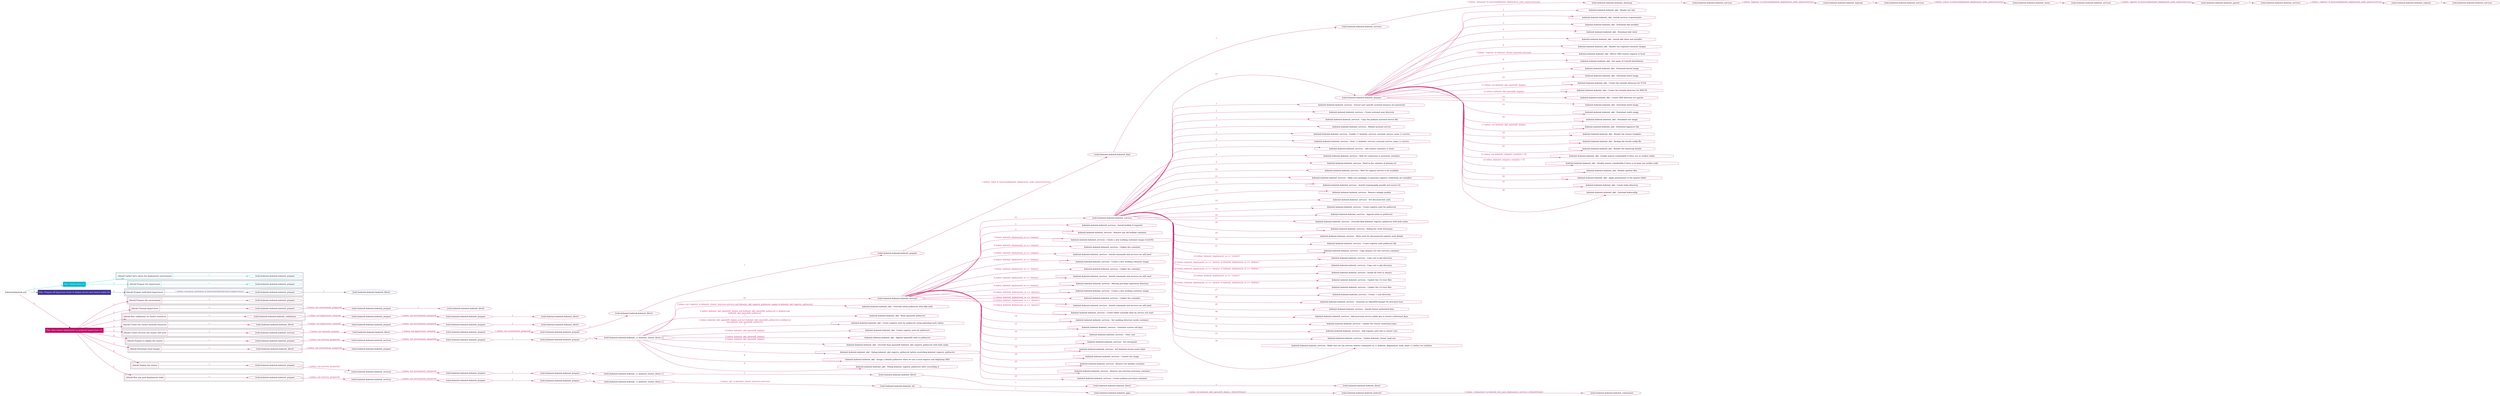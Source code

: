 digraph {
	graph [concentrate=true ordering=in rankdir=LR ratio=fill]
	edge [esep=5 sep=10]
	"kubeinit/playbook.yml" [id=root_node style=dotted]
	play_a5c40950 [label="Play: Initial setup (1)" color="#03b9c9" fontcolor="#ffffff" id=play_a5c40950 shape=box style=filled tooltip=localhost]
	"kubeinit/playbook.yml" -> play_a5c40950 [label="1 " color="#03b9c9" fontcolor="#03b9c9" id=edge_7d9bce7d labeltooltip="1 " tooltip="1 "]
	subgraph "kubeinit.kubeinit.kubeinit_prepare" {
		role_f27f8fb5 [label="[role] kubeinit.kubeinit.kubeinit_prepare" color="#03b9c9" id=role_f27f8fb5 tooltip="kubeinit.kubeinit.kubeinit_prepare"]
	}
	subgraph "kubeinit.kubeinit.kubeinit_prepare" {
		role_6c6a3d33 [label="[role] kubeinit.kubeinit.kubeinit_prepare" color="#03b9c9" id=role_6c6a3d33 tooltip="kubeinit.kubeinit.kubeinit_prepare"]
	}
	subgraph "Play: Initial setup (1)" {
		play_a5c40950 -> block_0af25f3f [label=1 color="#03b9c9" fontcolor="#03b9c9" id=edge_5ae68b42 labeltooltip=1 tooltip=1]
		subgraph cluster_block_0af25f3f {
			block_0af25f3f [label="[block] Gather facts about the deployment environment" color="#03b9c9" id=block_0af25f3f labeltooltip="Gather facts about the deployment environment" shape=box tooltip="Gather facts about the deployment environment"]
			block_0af25f3f -> role_f27f8fb5 [label="1 " color="#03b9c9" fontcolor="#03b9c9" id=edge_71343843 labeltooltip="1 " tooltip="1 "]
		}
		play_a5c40950 -> block_01ae9639 [label=2 color="#03b9c9" fontcolor="#03b9c9" id=edge_9521ff61 labeltooltip=2 tooltip=2]
		subgraph cluster_block_01ae9639 {
			block_01ae9639 [label="[block] Prepare the hypervisors" color="#03b9c9" id=block_01ae9639 labeltooltip="Prepare the hypervisors" shape=box tooltip="Prepare the hypervisors"]
			block_01ae9639 -> role_6c6a3d33 [label="1 " color="#03b9c9" fontcolor="#03b9c9" id=edge_e3af6126 labeltooltip="1 " tooltip="1 "]
		}
	}
	play_6684e087 [label="Play: Prepare all hypervisor hosts to deploy service and cluster nodes (0)" color="#403399" fontcolor="#ffffff" id=play_6684e087 shape=box style=filled tooltip="Play: Prepare all hypervisor hosts to deploy service and cluster nodes (0)"]
	"kubeinit/playbook.yml" -> play_6684e087 [label="2 " color="#403399" fontcolor="#403399" id=edge_1d9b3928 labeltooltip="2 " tooltip="2 "]
	subgraph "kubeinit.kubeinit.kubeinit_libvirt" {
		role_8e6c05f8 [label="[role] kubeinit.kubeinit.kubeinit_libvirt" color="#403399" id=role_8e6c05f8 tooltip="kubeinit.kubeinit.kubeinit_libvirt"]
	}
	subgraph "kubeinit.kubeinit.kubeinit_prepare" {
		role_e5d78245 [label="[role] kubeinit.kubeinit.kubeinit_prepare" color="#403399" id=role_e5d78245 tooltip="kubeinit.kubeinit.kubeinit_prepare"]
		role_e5d78245 -> role_8e6c05f8 [label="1 " color="#403399" fontcolor="#403399" id=edge_4f209948 labeltooltip="1 " tooltip="1 "]
	}
	subgraph "Play: Prepare all hypervisor hosts to deploy service and cluster nodes (0)" {
		play_6684e087 -> block_67e2e62d [label=1 color="#403399" fontcolor="#403399" id=edge_300cf57e labeltooltip=1 tooltip=1]
		subgraph cluster_block_67e2e62d {
			block_67e2e62d [label="[block] Prepare individual hypervisors" color="#403399" id=block_67e2e62d labeltooltip="Prepare individual hypervisors" shape=box tooltip="Prepare individual hypervisors"]
			block_67e2e62d -> role_e5d78245 [label="1 [when: inventory_hostname in hostvars['kubeinit-facts'].hypervisors]" color="#403399" fontcolor="#403399" id=edge_6c8462d1 labeltooltip="1 [when: inventory_hostname in hostvars['kubeinit-facts'].hypervisors]" tooltip="1 [when: inventory_hostname in hostvars['kubeinit-facts'].hypervisors]"]
		}
	}
	play_489138d7 [label="Play: Run cluster deployment on prepared hypervisors (1)" color="#be0e66" fontcolor="#ffffff" id=play_489138d7 shape=box style=filled tooltip=localhost]
	"kubeinit/playbook.yml" -> play_489138d7 [label="3 " color="#be0e66" fontcolor="#be0e66" id=edge_22921cd6 labeltooltip="3 " tooltip="3 "]
	subgraph "kubeinit.kubeinit.kubeinit_prepare" {
		role_78bdf27f [label="[role] kubeinit.kubeinit.kubeinit_prepare" color="#be0e66" id=role_78bdf27f tooltip="kubeinit.kubeinit.kubeinit_prepare"]
	}
	subgraph "kubeinit.kubeinit.kubeinit_libvirt" {
		role_13ad313b [label="[role] kubeinit.kubeinit.kubeinit_libvirt" color="#be0e66" id=role_13ad313b tooltip="kubeinit.kubeinit.kubeinit_libvirt"]
	}
	subgraph "kubeinit.kubeinit.kubeinit_prepare" {
		role_659fb95e [label="[role] kubeinit.kubeinit.kubeinit_prepare" color="#be0e66" id=role_659fb95e tooltip="kubeinit.kubeinit.kubeinit_prepare"]
		role_659fb95e -> role_13ad313b [label="1 " color="#be0e66" fontcolor="#be0e66" id=edge_e923df4f labeltooltip="1 " tooltip="1 "]
	}
	subgraph "kubeinit.kubeinit.kubeinit_prepare" {
		role_ac254712 [label="[role] kubeinit.kubeinit.kubeinit_prepare" color="#be0e66" id=role_ac254712 tooltip="kubeinit.kubeinit.kubeinit_prepare"]
		role_ac254712 -> role_659fb95e [label="1 [when: not environment_prepared]" color="#be0e66" fontcolor="#be0e66" id=edge_f9383470 labeltooltip="1 [when: not environment_prepared]" tooltip="1 [when: not environment_prepared]"]
	}
	subgraph "kubeinit.kubeinit.kubeinit_libvirt" {
		role_4f220dd9 [label="[role] kubeinit.kubeinit.kubeinit_libvirt" color="#be0e66" id=role_4f220dd9 tooltip="kubeinit.kubeinit.kubeinit_libvirt"]
	}
	subgraph "kubeinit.kubeinit.kubeinit_prepare" {
		role_3a0126bc [label="[role] kubeinit.kubeinit.kubeinit_prepare" color="#be0e66" id=role_3a0126bc tooltip="kubeinit.kubeinit.kubeinit_prepare"]
		role_3a0126bc -> role_4f220dd9 [label="1 " color="#be0e66" fontcolor="#be0e66" id=edge_ed67132f labeltooltip="1 " tooltip="1 "]
	}
	subgraph "kubeinit.kubeinit.kubeinit_prepare" {
		role_a2468ff9 [label="[role] kubeinit.kubeinit.kubeinit_prepare" color="#be0e66" id=role_a2468ff9 tooltip="kubeinit.kubeinit.kubeinit_prepare"]
		role_a2468ff9 -> role_3a0126bc [label="1 [when: not environment_prepared]" color="#be0e66" fontcolor="#be0e66" id=edge_9a1980c6 labeltooltip="1 [when: not environment_prepared]" tooltip="1 [when: not environment_prepared]"]
	}
	subgraph "kubeinit.kubeinit.kubeinit_validations" {
		role_c763eda8 [label="[role] kubeinit.kubeinit.kubeinit_validations" color="#be0e66" id=role_c763eda8 tooltip="kubeinit.kubeinit.kubeinit_validations"]
		role_c763eda8 -> role_a2468ff9 [label="1 [when: not hypervisors_cleaned]" color="#be0e66" fontcolor="#be0e66" id=edge_cb7d45cc labeltooltip="1 [when: not hypervisors_cleaned]" tooltip="1 [when: not hypervisors_cleaned]"]
	}
	subgraph "kubeinit.kubeinit.kubeinit_libvirt" {
		role_dfec7c4a [label="[role] kubeinit.kubeinit.kubeinit_libvirt" color="#be0e66" id=role_dfec7c4a tooltip="kubeinit.kubeinit.kubeinit_libvirt"]
	}
	subgraph "kubeinit.kubeinit.kubeinit_prepare" {
		role_eb9e5c13 [label="[role] kubeinit.kubeinit.kubeinit_prepare" color="#be0e66" id=role_eb9e5c13 tooltip="kubeinit.kubeinit.kubeinit_prepare"]
		role_eb9e5c13 -> role_dfec7c4a [label="1 " color="#be0e66" fontcolor="#be0e66" id=edge_7d002771 labeltooltip="1 " tooltip="1 "]
	}
	subgraph "kubeinit.kubeinit.kubeinit_prepare" {
		role_104c98c2 [label="[role] kubeinit.kubeinit.kubeinit_prepare" color="#be0e66" id=role_104c98c2 tooltip="kubeinit.kubeinit.kubeinit_prepare"]
		role_104c98c2 -> role_eb9e5c13 [label="1 [when: not environment_prepared]" color="#be0e66" fontcolor="#be0e66" id=edge_9a400e58 labeltooltip="1 [when: not environment_prepared]" tooltip="1 [when: not environment_prepared]"]
	}
	subgraph "kubeinit.kubeinit.kubeinit_libvirt" {
		role_67b21426 [label="[role] kubeinit.kubeinit.kubeinit_libvirt" color="#be0e66" id=role_67b21426 tooltip="kubeinit.kubeinit.kubeinit_libvirt"]
		role_67b21426 -> role_104c98c2 [label="1 [when: not hypervisors_cleaned]" color="#be0e66" fontcolor="#be0e66" id=edge_03db7904 labeltooltip="1 [when: not hypervisors_cleaned]" tooltip="1 [when: not hypervisors_cleaned]"]
	}
	subgraph "kubeinit.kubeinit.kubeinit_services" {
		role_d436ab71 [label="[role] kubeinit.kubeinit.kubeinit_services" color="#be0e66" id=role_d436ab71 tooltip="kubeinit.kubeinit.kubeinit_services"]
	}
	subgraph "kubeinit.kubeinit.kubeinit_registry" {
		role_15ee5964 [label="[role] kubeinit.kubeinit.kubeinit_registry" color="#be0e66" id=role_15ee5964 tooltip="kubeinit.kubeinit.kubeinit_registry"]
		role_15ee5964 -> role_d436ab71 [label="1 " color="#be0e66" fontcolor="#be0e66" id=edge_6dd55548 labeltooltip="1 " tooltip="1 "]
	}
	subgraph "kubeinit.kubeinit.kubeinit_services" {
		role_b1d5680a [label="[role] kubeinit.kubeinit.kubeinit_services" color="#be0e66" id=role_b1d5680a tooltip="kubeinit.kubeinit.kubeinit_services"]
		role_b1d5680a -> role_15ee5964 [label="1 [when: 'registry' in hostvars[kubeinit_deployment_node_name].services]" color="#be0e66" fontcolor="#be0e66" id=edge_c9b752f3 labeltooltip="1 [when: 'registry' in hostvars[kubeinit_deployment_node_name].services]" tooltip="1 [when: 'registry' in hostvars[kubeinit_deployment_node_name].services]"]
	}
	subgraph "kubeinit.kubeinit.kubeinit_apache" {
		role_a4acfa4c [label="[role] kubeinit.kubeinit.kubeinit_apache" color="#be0e66" id=role_a4acfa4c tooltip="kubeinit.kubeinit.kubeinit_apache"]
		role_a4acfa4c -> role_b1d5680a [label="1 " color="#be0e66" fontcolor="#be0e66" id=edge_6fbc7976 labeltooltip="1 " tooltip="1 "]
	}
	subgraph "kubeinit.kubeinit.kubeinit_services" {
		role_fa35df8b [label="[role] kubeinit.kubeinit.kubeinit_services" color="#be0e66" id=role_fa35df8b tooltip="kubeinit.kubeinit.kubeinit_services"]
		role_fa35df8b -> role_a4acfa4c [label="1 [when: 'apache' in hostvars[kubeinit_deployment_node_name].services]" color="#be0e66" fontcolor="#be0e66" id=edge_5256224c labeltooltip="1 [when: 'apache' in hostvars[kubeinit_deployment_node_name].services]" tooltip="1 [when: 'apache' in hostvars[kubeinit_deployment_node_name].services]"]
	}
	subgraph "kubeinit.kubeinit.kubeinit_nexus" {
		role_b7c1dc65 [label="[role] kubeinit.kubeinit.kubeinit_nexus" color="#be0e66" id=role_b7c1dc65 tooltip="kubeinit.kubeinit.kubeinit_nexus"]
		role_b7c1dc65 -> role_fa35df8b [label="1 " color="#be0e66" fontcolor="#be0e66" id=edge_5970872e labeltooltip="1 " tooltip="1 "]
	}
	subgraph "kubeinit.kubeinit.kubeinit_services" {
		role_d93d01a6 [label="[role] kubeinit.kubeinit.kubeinit_services" color="#be0e66" id=role_d93d01a6 tooltip="kubeinit.kubeinit.kubeinit_services"]
		role_d93d01a6 -> role_b7c1dc65 [label="1 [when: 'nexus' in hostvars[kubeinit_deployment_node_name].services]" color="#be0e66" fontcolor="#be0e66" id=edge_005a8926 labeltooltip="1 [when: 'nexus' in hostvars[kubeinit_deployment_node_name].services]" tooltip="1 [when: 'nexus' in hostvars[kubeinit_deployment_node_name].services]"]
	}
	subgraph "kubeinit.kubeinit.kubeinit_haproxy" {
		role_6c025204 [label="[role] kubeinit.kubeinit.kubeinit_haproxy" color="#be0e66" id=role_6c025204 tooltip="kubeinit.kubeinit.kubeinit_haproxy"]
		role_6c025204 -> role_d93d01a6 [label="1 " color="#be0e66" fontcolor="#be0e66" id=edge_5beadbdc labeltooltip="1 " tooltip="1 "]
	}
	subgraph "kubeinit.kubeinit.kubeinit_services" {
		role_a1d0931f [label="[role] kubeinit.kubeinit.kubeinit_services" color="#be0e66" id=role_a1d0931f tooltip="kubeinit.kubeinit.kubeinit_services"]
		role_a1d0931f -> role_6c025204 [label="1 [when: 'haproxy' in hostvars[kubeinit_deployment_node_name].services]" color="#be0e66" fontcolor="#be0e66" id=edge_49cf308d labeltooltip="1 [when: 'haproxy' in hostvars[kubeinit_deployment_node_name].services]" tooltip="1 [when: 'haproxy' in hostvars[kubeinit_deployment_node_name].services]"]
	}
	subgraph "kubeinit.kubeinit.kubeinit_dnsmasq" {
		role_7a45e616 [label="[role] kubeinit.kubeinit.kubeinit_dnsmasq" color="#be0e66" id=role_7a45e616 tooltip="kubeinit.kubeinit.kubeinit_dnsmasq"]
		role_7a45e616 -> role_a1d0931f [label="1 " color="#be0e66" fontcolor="#be0e66" id=edge_c78ef7bc labeltooltip="1 " tooltip="1 "]
	}
	subgraph "kubeinit.kubeinit.kubeinit_services" {
		role_fc0e9d32 [label="[role] kubeinit.kubeinit.kubeinit_services" color="#be0e66" id=role_fc0e9d32 tooltip="kubeinit.kubeinit.kubeinit_services"]
		role_fc0e9d32 -> role_7a45e616 [label="1 [when: 'dnsmasq' in hostvars[kubeinit_deployment_node_name].services]" color="#be0e66" fontcolor="#be0e66" id=edge_32dfa861 labeltooltip="1 [when: 'dnsmasq' in hostvars[kubeinit_deployment_node_name].services]" tooltip="1 [when: 'dnsmasq' in hostvars[kubeinit_deployment_node_name].services]"]
	}
	subgraph "kubeinit.kubeinit.kubeinit_bind" {
		role_fead4f1a [label="[role] kubeinit.kubeinit.kubeinit_bind" color="#be0e66" id=role_fead4f1a tooltip="kubeinit.kubeinit.kubeinit_bind"]
		role_fead4f1a -> role_fc0e9d32 [label="1 " color="#be0e66" fontcolor="#be0e66" id=edge_a4abe9c2 labeltooltip="1 " tooltip="1 "]
	}
	subgraph "kubeinit.kubeinit.kubeinit_prepare" {
		role_ec3836b2 [label="[role] kubeinit.kubeinit.kubeinit_prepare" color="#be0e66" id=role_ec3836b2 tooltip="kubeinit.kubeinit.kubeinit_prepare"]
		role_ec3836b2 -> role_fead4f1a [label="1 [when: 'bind' in hostvars[kubeinit_deployment_node_name].services]" color="#be0e66" fontcolor="#be0e66" id=edge_cbc82906 labeltooltip="1 [when: 'bind' in hostvars[kubeinit_deployment_node_name].services]" tooltip="1 [when: 'bind' in hostvars[kubeinit_deployment_node_name].services]"]
	}
	subgraph "kubeinit.kubeinit.kubeinit_libvirt" {
		role_45576839 [label="[role] kubeinit.kubeinit.kubeinit_libvirt" color="#be0e66" id=role_45576839 tooltip="kubeinit.kubeinit.kubeinit_libvirt"]
		role_45576839 -> role_ec3836b2 [label="1 " color="#be0e66" fontcolor="#be0e66" id=edge_ac07adf9 labeltooltip="1 " tooltip="1 "]
	}
	subgraph "kubeinit.kubeinit.kubeinit_prepare" {
		role_38f615a3 [label="[role] kubeinit.kubeinit.kubeinit_prepare" color="#be0e66" id=role_38f615a3 tooltip="kubeinit.kubeinit.kubeinit_prepare"]
		role_38f615a3 -> role_45576839 [label="1 " color="#be0e66" fontcolor="#be0e66" id=edge_5f0d6869 labeltooltip="1 " tooltip="1 "]
	}
	subgraph "kubeinit.kubeinit.kubeinit_prepare" {
		role_ca109412 [label="[role] kubeinit.kubeinit.kubeinit_prepare" color="#be0e66" id=role_ca109412 tooltip="kubeinit.kubeinit.kubeinit_prepare"]
		role_ca109412 -> role_38f615a3 [label="1 [when: not environment_prepared]" color="#be0e66" fontcolor="#be0e66" id=edge_0fbf6735 labeltooltip="1 [when: not environment_prepared]" tooltip="1 [when: not environment_prepared]"]
	}
	subgraph "kubeinit.kubeinit.kubeinit_libvirt" {
		role_a6674787 [label="[role] kubeinit.kubeinit.kubeinit_libvirt" color="#be0e66" id=role_a6674787 tooltip="kubeinit.kubeinit.kubeinit_libvirt"]
		role_a6674787 -> role_ca109412 [label="1 [when: not hypervisors_cleaned]" color="#be0e66" fontcolor="#be0e66" id=edge_16107780 labeltooltip="1 [when: not hypervisors_cleaned]" tooltip="1 [when: not hypervisors_cleaned]"]
	}
	subgraph "kubeinit.kubeinit.kubeinit_services" {
		role_d987a916 [label="[role] kubeinit.kubeinit.kubeinit_services" color="#be0e66" id=role_d987a916 tooltip="kubeinit.kubeinit.kubeinit_services"]
		role_d987a916 -> role_a6674787 [label="1 [when: not network_created]" color="#be0e66" fontcolor="#be0e66" id=edge_838dcdc4 labeltooltip="1 [when: not network_created]" tooltip="1 [when: not network_created]"]
	}
	subgraph "kubeinit.kubeinit.kubeinit_prepare" {
		role_6416e79d [label="[role] kubeinit.kubeinit.kubeinit_prepare" color="#be0e66" id=role_6416e79d tooltip="kubeinit.kubeinit.kubeinit_prepare"]
		task_2727c554 [label="kubeinit.kubeinit.kubeinit_okd : Render net info" color="#be0e66" id=task_2727c554 shape=octagon tooltip="kubeinit.kubeinit.kubeinit_okd : Render net info"]
		role_6416e79d -> task_2727c554 [label="1 " color="#be0e66" fontcolor="#be0e66" id=edge_b3f69649 labeltooltip="1 " tooltip="1 "]
		task_55c2e15b [label="kubeinit.kubeinit.kubeinit_okd : Install services requirements" color="#be0e66" id=task_55c2e15b shape=octagon tooltip="kubeinit.kubeinit.kubeinit_okd : Install services requirements"]
		role_6416e79d -> task_55c2e15b [label="2 " color="#be0e66" fontcolor="#be0e66" id=edge_aea23ed8 labeltooltip="2 " tooltip="2 "]
		task_9aac1f1a [label="kubeinit.kubeinit.kubeinit_okd : Download okd installer" color="#be0e66" id=task_9aac1f1a shape=octagon tooltip="kubeinit.kubeinit.kubeinit_okd : Download okd installer"]
		role_6416e79d -> task_9aac1f1a [label="3 " color="#be0e66" fontcolor="#be0e66" id=edge_4c5d653b labeltooltip="3 " tooltip="3 "]
		task_8b713808 [label="kubeinit.kubeinit.kubeinit_okd : Download okd client" color="#be0e66" id=task_8b713808 shape=octagon tooltip="kubeinit.kubeinit.kubeinit_okd : Download okd client"]
		role_6416e79d -> task_8b713808 [label="4 " color="#be0e66" fontcolor="#be0e66" id=edge_5b18ab56 labeltooltip="4 " tooltip="4 "]
		task_91f5b37d [label="kubeinit.kubeinit.kubeinit_okd : Install okd client and installer" color="#be0e66" id=task_91f5b37d shape=octagon tooltip="kubeinit.kubeinit.kubeinit_okd : Install okd client and installer"]
		role_6416e79d -> task_91f5b37d [label="5 " color="#be0e66" fontcolor="#be0e66" id=edge_412a4f42 labeltooltip="5 " tooltip="5 "]
		task_156b1ea8 [label="kubeinit.kubeinit.kubeinit_okd : Render the required container images" color="#be0e66" id=task_156b1ea8 shape=octagon tooltip="kubeinit.kubeinit.kubeinit_okd : Render the required container images"]
		role_6416e79d -> task_156b1ea8 [label="6 " color="#be0e66" fontcolor="#be0e66" id=edge_7607ec12 labeltooltip="6 " tooltip="6 "]
		task_9c12d0c6 [label="kubeinit.kubeinit.kubeinit_okd : Mirror OKD remote registry to local" color="#be0e66" id=task_9c12d0c6 shape=octagon tooltip="kubeinit.kubeinit.kubeinit_okd : Mirror OKD remote registry to local"]
		role_6416e79d -> task_9c12d0c6 [label="7 [when: 'registry' in kubeinit_cluster_hostvars.services]" color="#be0e66" fontcolor="#be0e66" id=edge_0f9e95b8 labeltooltip="7 [when: 'registry' in kubeinit_cluster_hostvars.services]" tooltip="7 [when: 'registry' in kubeinit_cluster_hostvars.services]"]
		task_e3c45711 [label="kubeinit.kubeinit.kubeinit_okd : Set name of CoreOS distribution" color="#be0e66" id=task_e3c45711 shape=octagon tooltip="kubeinit.kubeinit.kubeinit_okd : Set name of CoreOS distribution"]
		role_6416e79d -> task_e3c45711 [label="8 " color="#be0e66" fontcolor="#be0e66" id=edge_5d5b50be labeltooltip="8 " tooltip="8 "]
		task_bb9b8e98 [label="kubeinit.kubeinit.kubeinit_okd : Download kernel image" color="#be0e66" id=task_bb9b8e98 shape=octagon tooltip="kubeinit.kubeinit.kubeinit_okd : Download kernel image"]
		role_6416e79d -> task_bb9b8e98 [label="9 " color="#be0e66" fontcolor="#be0e66" id=edge_41a6dd7c labeltooltip="9 " tooltip="9 "]
		task_47b5afba [label="kubeinit.kubeinit.kubeinit_okd : Download initrd image" color="#be0e66" id=task_47b5afba shape=octagon tooltip="kubeinit.kubeinit.kubeinit_okd : Download initrd image"]
		role_6416e79d -> task_47b5afba [label="10 " color="#be0e66" fontcolor="#be0e66" id=edge_48f4cf3d labeltooltip="10 " tooltip="10 "]
		task_0a3d20d8 [label="kubeinit.kubeinit.kubeinit_okd : Create the treeinfo directory for FCOS" color="#be0e66" id=task_0a3d20d8 shape=octagon tooltip="kubeinit.kubeinit.kubeinit_okd : Create the treeinfo directory for FCOS"]
		role_6416e79d -> task_0a3d20d8 [label="11 [when: not kubeinit_okd_openshift_deploy]" color="#be0e66" fontcolor="#be0e66" id=edge_655d4bcb labeltooltip="11 [when: not kubeinit_okd_openshift_deploy]" tooltip="11 [when: not kubeinit_okd_openshift_deploy]"]
		task_5c277c9b [label="kubeinit.kubeinit.kubeinit_okd : Create the treeinfo directory for RHCOS" color="#be0e66" id=task_5c277c9b shape=octagon tooltip="kubeinit.kubeinit.kubeinit_okd : Create the treeinfo directory for RHCOS"]
		role_6416e79d -> task_5c277c9b [label="12 [when: kubeinit_okd_openshift_deploy]" color="#be0e66" fontcolor="#be0e66" id=edge_319b218d labeltooltip="12 [when: kubeinit_okd_openshift_deploy]" tooltip="12 [when: kubeinit_okd_openshift_deploy]"]
		task_a496850a [label="kubeinit.kubeinit.kubeinit_okd : Create OKD directory for apache" color="#be0e66" id=task_a496850a shape=octagon tooltip="kubeinit.kubeinit.kubeinit_okd : Create OKD directory for apache"]
		role_6416e79d -> task_a496850a [label="13 " color="#be0e66" fontcolor="#be0e66" id=edge_e4e17c0f labeltooltip="13 " tooltip="13 "]
		task_4fbda142 [label="kubeinit.kubeinit.kubeinit_okd : Download initrd image" color="#be0e66" id=task_4fbda142 shape=octagon tooltip="kubeinit.kubeinit.kubeinit_okd : Download initrd image"]
		role_6416e79d -> task_4fbda142 [label="14 " color="#be0e66" fontcolor="#be0e66" id=edge_010d8e7a labeltooltip="14 " tooltip="14 "]
		task_22da6bd2 [label="kubeinit.kubeinit.kubeinit_okd : Download rootfs image" color="#be0e66" id=task_22da6bd2 shape=octagon tooltip="kubeinit.kubeinit.kubeinit_okd : Download rootfs image"]
		role_6416e79d -> task_22da6bd2 [label="15 " color="#be0e66" fontcolor="#be0e66" id=edge_3f473ad8 labeltooltip="15 " tooltip="15 "]
		task_ac977097 [label="kubeinit.kubeinit.kubeinit_okd : Download raw image" color="#be0e66" id=task_ac977097 shape=octagon tooltip="kubeinit.kubeinit.kubeinit_okd : Download raw image"]
		role_6416e79d -> task_ac977097 [label="16 " color="#be0e66" fontcolor="#be0e66" id=edge_62bbdc09 labeltooltip="16 " tooltip="16 "]
		task_67083e2f [label="kubeinit.kubeinit.kubeinit_okd : Download signature file" color="#be0e66" id=task_67083e2f shape=octagon tooltip="kubeinit.kubeinit.kubeinit_okd : Download signature file"]
		role_6416e79d -> task_67083e2f [label="17 [when: not kubeinit_okd_openshift_deploy]" color="#be0e66" fontcolor="#be0e66" id=edge_32e5f881 labeltooltip="17 [when: not kubeinit_okd_openshift_deploy]" tooltip="17 [when: not kubeinit_okd_openshift_deploy]"]
		task_85307beb [label="kubeinit.kubeinit.kubeinit_okd : Render the cluster template" color="#be0e66" id=task_85307beb shape=octagon tooltip="kubeinit.kubeinit.kubeinit_okd : Render the cluster template"]
		role_6416e79d -> task_85307beb [label="18 " color="#be0e66" fontcolor="#be0e66" id=edge_f5e53bb0 labeltooltip="18 " tooltip="18 "]
		task_8bbc378a [label="kubeinit.kubeinit.kubeinit_okd : Backup the install config file" color="#be0e66" id=task_8bbc378a shape=octagon tooltip="kubeinit.kubeinit.kubeinit_okd : Backup the install config file"]
		role_6416e79d -> task_8bbc378a [label="19 " color="#be0e66" fontcolor="#be0e66" id=edge_26d76c14 labeltooltip="19 " tooltip="19 "]
		task_05ec3f6d [label="kubeinit.kubeinit.kubeinit_okd : Render the bootstrap details" color="#be0e66" id=task_05ec3f6d shape=octagon tooltip="kubeinit.kubeinit.kubeinit_okd : Render the bootstrap details"]
		role_6416e79d -> task_05ec3f6d [label="20 " color="#be0e66" fontcolor="#be0e66" id=edge_0db37595 labeltooltip="20 " tooltip="20 "]
		task_83818690 [label="kubeinit.kubeinit.kubeinit_okd : Enable master schedulable if there are no worker nodes" color="#be0e66" id=task_83818690 shape=octagon tooltip="kubeinit.kubeinit.kubeinit_okd : Enable master schedulable if there are no worker nodes"]
		role_6416e79d -> task_83818690 [label="21 [when: not kubeinit_compute_count|int > 0]" color="#be0e66" fontcolor="#be0e66" id=edge_289808c6 labeltooltip="21 [when: not kubeinit_compute_count|int > 0]" tooltip="21 [when: not kubeinit_compute_count|int > 0]"]
		task_864f4691 [label="kubeinit.kubeinit.kubeinit_okd : Disable master schedulable if there is at least one worker node" color="#be0e66" id=task_864f4691 shape=octagon tooltip="kubeinit.kubeinit.kubeinit_okd : Disable master schedulable if there is at least one worker node"]
		role_6416e79d -> task_864f4691 [label="22 [when: kubeinit_compute_count|int > 0]" color="#be0e66" fontcolor="#be0e66" id=edge_e8f3feae labeltooltip="22 [when: kubeinit_compute_count|int > 0]" tooltip="22 [when: kubeinit_compute_count|int > 0]"]
		task_6827a6e5 [label="kubeinit.kubeinit.kubeinit_okd : Render ignition files" color="#be0e66" id=task_6827a6e5 shape=octagon tooltip="kubeinit.kubeinit.kubeinit_okd : Render ignition files"]
		role_6416e79d -> task_6827a6e5 [label="23 " color="#be0e66" fontcolor="#be0e66" id=edge_925e717a labeltooltip="23 " tooltip="23 "]
		task_2923f0ea [label="kubeinit.kubeinit.kubeinit_okd : Apply permissions to the apache folder" color="#be0e66" id=task_2923f0ea shape=octagon tooltip="kubeinit.kubeinit.kubeinit_okd : Apply permissions to the apache folder"]
		role_6416e79d -> task_2923f0ea [label="24 " color="#be0e66" fontcolor="#be0e66" id=edge_810eac3f labeltooltip="24 " tooltip="24 "]
		task_c7803856 [label="kubeinit.kubeinit.kubeinit_okd : Create kube directory" color="#be0e66" id=task_c7803856 shape=octagon tooltip="kubeinit.kubeinit.kubeinit_okd : Create kube directory"]
		role_6416e79d -> task_c7803856 [label="25 " color="#be0e66" fontcolor="#be0e66" id=edge_ad34595c labeltooltip="25 " tooltip="25 "]
		task_8ea15f76 [label="kubeinit.kubeinit.kubeinit_okd : Autoload kubeconfig" color="#be0e66" id=task_8ea15f76 shape=octagon tooltip="kubeinit.kubeinit.kubeinit_okd : Autoload kubeconfig"]
		role_6416e79d -> task_8ea15f76 [label="26 " color="#be0e66" fontcolor="#be0e66" id=edge_2022ca1b labeltooltip="26 " tooltip="26 "]
	}
	subgraph "kubeinit.kubeinit.kubeinit_services" {
		role_ace92193 [label="[role] kubeinit.kubeinit.kubeinit_services" color="#be0e66" id=role_ace92193 tooltip="kubeinit.kubeinit.kubeinit_services"]
		task_1649682a [label="kubeinit.kubeinit.kubeinit_services : Ensure user specific systemd instance are persistent" color="#be0e66" id=task_1649682a shape=octagon tooltip="kubeinit.kubeinit.kubeinit_services : Ensure user specific systemd instance are persistent"]
		role_ace92193 -> task_1649682a [label="1 " color="#be0e66" fontcolor="#be0e66" id=edge_64c55f41 labeltooltip="1 " tooltip="1 "]
		task_cae6b210 [label="kubeinit.kubeinit.kubeinit_services : Create systemd user directory" color="#be0e66" id=task_cae6b210 shape=octagon tooltip="kubeinit.kubeinit.kubeinit_services : Create systemd user directory"]
		role_ace92193 -> task_cae6b210 [label="2 " color="#be0e66" fontcolor="#be0e66" id=edge_a4b72ff0 labeltooltip="2 " tooltip="2 "]
		task_13e38bc4 [label="kubeinit.kubeinit.kubeinit_services : Copy the podman systemd service file" color="#be0e66" id=task_13e38bc4 shape=octagon tooltip="kubeinit.kubeinit.kubeinit_services : Copy the podman systemd service file"]
		role_ace92193 -> task_13e38bc4 [label="3 " color="#be0e66" fontcolor="#be0e66" id=edge_f65e163b labeltooltip="3 " tooltip="3 "]
		task_fa269adc [label="kubeinit.kubeinit.kubeinit_services : Reload systemd service" color="#be0e66" id=task_fa269adc shape=octagon tooltip="kubeinit.kubeinit.kubeinit_services : Reload systemd service"]
		role_ace92193 -> task_fa269adc [label="4 " color="#be0e66" fontcolor="#be0e66" id=edge_1d2878fb labeltooltip="4 " tooltip="4 "]
		task_6d9978cc [label="kubeinit.kubeinit.kubeinit_services : Enable {{ kubeinit_services_systemd_service_name }}.service" color="#be0e66" id=task_6d9978cc shape=octagon tooltip="kubeinit.kubeinit.kubeinit_services : Enable {{ kubeinit_services_systemd_service_name }}.service"]
		role_ace92193 -> task_6d9978cc [label="5 " color="#be0e66" fontcolor="#be0e66" id=edge_43312d9f labeltooltip="5 " tooltip="5 "]
		task_2e011f73 [label="kubeinit.kubeinit.kubeinit_services : Start {{ kubeinit_services_systemd_service_name }}.service" color="#be0e66" id=task_2e011f73 shape=octagon tooltip="kubeinit.kubeinit.kubeinit_services : Start {{ kubeinit_services_systemd_service_name }}.service"]
		role_ace92193 -> task_2e011f73 [label="6 " color="#be0e66" fontcolor="#be0e66" id=edge_164e152b labeltooltip="6 " tooltip="6 "]
		task_5f813b37 [label="kubeinit.kubeinit.kubeinit_services : Add remote container to hosts" color="#be0e66" id=task_5f813b37 shape=octagon tooltip="kubeinit.kubeinit.kubeinit_services : Add remote container to hosts"]
		role_ace92193 -> task_5f813b37 [label="7 " color="#be0e66" fontcolor="#be0e66" id=edge_5559a8af labeltooltip="7 " tooltip="7 "]
		task_5b3ac3e3 [label="kubeinit.kubeinit.kubeinit_services : Wait for connection to provision container" color="#be0e66" id=task_5b3ac3e3 shape=octagon tooltip="kubeinit.kubeinit.kubeinit_services : Wait for connection to provision container"]
		role_ace92193 -> task_5b3ac3e3 [label="8 " color="#be0e66" fontcolor="#be0e66" id=edge_ba445a62 labeltooltip="8 " tooltip="8 "]
		task_d8752364 [label="kubeinit.kubeinit.kubeinit_services : Read in the contents of domain.crt" color="#be0e66" id=task_d8752364 shape=octagon tooltip="kubeinit.kubeinit.kubeinit_services : Read in the contents of domain.crt"]
		role_ace92193 -> task_d8752364 [label="9 " color="#be0e66" fontcolor="#be0e66" id=edge_19cd641b labeltooltip="9 " tooltip="9 "]
		task_bf454238 [label="kubeinit.kubeinit.kubeinit_services : Wait for registry service to be available" color="#be0e66" id=task_bf454238 shape=octagon tooltip="kubeinit.kubeinit.kubeinit_services : Wait for registry service to be available"]
		role_ace92193 -> task_bf454238 [label="10 " color="#be0e66" fontcolor="#be0e66" id=edge_174198ee labeltooltip="10 " tooltip="10 "]
		task_61deb5fc [label="kubeinit.kubeinit.kubeinit_services : Make sure packages to generate registry credentials are installed" color="#be0e66" id=task_61deb5fc shape=octagon tooltip="kubeinit.kubeinit.kubeinit_services : Make sure packages to generate registry credentials are installed"]
		role_ace92193 -> task_61deb5fc [label="11 " color="#be0e66" fontcolor="#be0e66" id=edge_a01ba8ff labeltooltip="11 " tooltip="11 "]
		task_851a1055 [label="kubeinit.kubeinit.kubeinit_services : Install cryptography, passlib and nexus3-cli" color="#be0e66" id=task_851a1055 shape=octagon tooltip="kubeinit.kubeinit.kubeinit_services : Install cryptography, passlib and nexus3-cli"]
		role_ace92193 -> task_851a1055 [label="12 " color="#be0e66" fontcolor="#be0e66" id=edge_0d8a85b6 labeltooltip="12 " tooltip="12 "]
		task_a45abb66 [label="kubeinit.kubeinit.kubeinit_services : Remove nologin marker" color="#be0e66" id=task_a45abb66 shape=octagon tooltip="kubeinit.kubeinit.kubeinit_services : Remove nologin marker"]
		role_ace92193 -> task_a45abb66 [label="13 " color="#be0e66" fontcolor="#be0e66" id=edge_0849e343 labeltooltip="13 " tooltip="13 "]
		task_1410bda6 [label="kubeinit.kubeinit.kubeinit_services : Set disconnected_auth" color="#be0e66" id=task_1410bda6 shape=octagon tooltip="kubeinit.kubeinit.kubeinit_services : Set disconnected_auth"]
		role_ace92193 -> task_1410bda6 [label="14 " color="#be0e66" fontcolor="#be0e66" id=edge_5b8ac305 labeltooltip="14 " tooltip="14 "]
		task_bc25a98b [label="kubeinit.kubeinit.kubeinit_services : Create registry auth for pullsecret" color="#be0e66" id=task_bc25a98b shape=octagon tooltip="kubeinit.kubeinit.kubeinit_services : Create registry auth for pullsecret"]
		role_ace92193 -> task_bc25a98b [label="15 " color="#be0e66" fontcolor="#be0e66" id=edge_ec3b2a16 labeltooltip="15 " tooltip="15 "]
		task_5d5788bb [label="kubeinit.kubeinit.kubeinit_services : Append auths to pullsecret" color="#be0e66" id=task_5d5788bb shape=octagon tooltip="kubeinit.kubeinit.kubeinit_services : Append auths to pullsecret"]
		role_ace92193 -> task_5d5788bb [label="16 " color="#be0e66" fontcolor="#be0e66" id=edge_eda6cf21 labeltooltip="16 " tooltip="16 "]
		task_0df48073 [label="kubeinit.kubeinit.kubeinit_services : Override final kubeinit_registry_pullsecret with both auths" color="#be0e66" id=task_0df48073 shape=octagon tooltip="kubeinit.kubeinit.kubeinit_services : Override final kubeinit_registry_pullsecret with both auths"]
		role_ace92193 -> task_0df48073 [label="17 " color="#be0e66" fontcolor="#be0e66" id=edge_ffe34584 labeltooltip="17 " tooltip="17 "]
		task_e5df0dd5 [label="kubeinit.kubeinit.kubeinit_services : Debug the creds dictionary" color="#be0e66" id=task_e5df0dd5 shape=octagon tooltip="kubeinit.kubeinit.kubeinit_services : Debug the creds dictionary"]
		role_ace92193 -> task_e5df0dd5 [label="18 " color="#be0e66" fontcolor="#be0e66" id=edge_77eb911b labeltooltip="18 " tooltip="18 "]
		task_1c25b82a [label="kubeinit.kubeinit.kubeinit_services : Write auth for disconnected registry auth details" color="#be0e66" id=task_1c25b82a shape=octagon tooltip="kubeinit.kubeinit.kubeinit_services : Write auth for disconnected registry auth details"]
		role_ace92193 -> task_1c25b82a [label="19 " color="#be0e66" fontcolor="#be0e66" id=edge_84771ce7 labeltooltip="19 " tooltip="19 "]
		task_69d2e086 [label="kubeinit.kubeinit.kubeinit_services : Create registry auth pullsecret file" color="#be0e66" id=task_69d2e086 shape=octagon tooltip="kubeinit.kubeinit.kubeinit_services : Create registry auth pullsecret file"]
		role_ace92193 -> task_69d2e086 [label="20 " color="#be0e66" fontcolor="#be0e66" id=edge_0143480e labeltooltip="20 " tooltip="20 "]
		task_52f3ad85 [label="kubeinit.kubeinit.kubeinit_services : Copy domain cert into services container" color="#be0e66" id=task_52f3ad85 shape=octagon tooltip="kubeinit.kubeinit.kubeinit_services : Copy domain cert into services container"]
		role_ace92193 -> task_52f3ad85 [label="21 " color="#be0e66" fontcolor="#be0e66" id=edge_6d65a291 labeltooltip="21 " tooltip="21 "]
		task_ac9f5434 [label="kubeinit.kubeinit.kubeinit_services : Copy cert to pki directory" color="#be0e66" id=task_ac9f5434 shape=octagon tooltip="kubeinit.kubeinit.kubeinit_services : Copy cert to pki directory"]
		role_ace92193 -> task_ac9f5434 [label="22 [when: kubeinit_deployment_os == 'centos']" color="#be0e66" fontcolor="#be0e66" id=edge_4c705aab labeltooltip="22 [when: kubeinit_deployment_os == 'centos']" tooltip="22 [when: kubeinit_deployment_os == 'centos']"]
		task_02e3b7c1 [label="kubeinit.kubeinit.kubeinit_services : Copy cert to pki directory" color="#be0e66" id=task_02e3b7c1 shape=octagon tooltip="kubeinit.kubeinit.kubeinit_services : Copy cert to pki directory"]
		role_ace92193 -> task_02e3b7c1 [label="23 [when: kubeinit_deployment_os == 'ubuntu' or kubeinit_deployment_os == 'debian']" color="#be0e66" fontcolor="#be0e66" id=edge_19411e99 labeltooltip="23 [when: kubeinit_deployment_os == 'ubuntu' or kubeinit_deployment_os == 'debian']" tooltip="23 [when: kubeinit_deployment_os == 'ubuntu' or kubeinit_deployment_os == 'debian']"]
		task_67d99e03 [label="kubeinit.kubeinit.kubeinit_services : Install all certs in ubuntu" color="#be0e66" id=task_67d99e03 shape=octagon tooltip="kubeinit.kubeinit.kubeinit_services : Install all certs in ubuntu"]
		role_ace92193 -> task_67d99e03 [label="24 [when: kubeinit_deployment_os == 'ubuntu' or kubeinit_deployment_os == 'debian']" color="#be0e66" fontcolor="#be0e66" id=edge_68171728 labeltooltip="24 [when: kubeinit_deployment_os == 'ubuntu' or kubeinit_deployment_os == 'debian']" tooltip="24 [when: kubeinit_deployment_os == 'ubuntu' or kubeinit_deployment_os == 'debian']"]
		task_7b8deb10 [label="kubeinit.kubeinit.kubeinit_services : Update the CA trust files" color="#be0e66" id=task_7b8deb10 shape=octagon tooltip="kubeinit.kubeinit.kubeinit_services : Update the CA trust files"]
		role_ace92193 -> task_7b8deb10 [label="25 [when: kubeinit_deployment_os == 'centos']" color="#be0e66" fontcolor="#be0e66" id=edge_cb9561c5 labeltooltip="25 [when: kubeinit_deployment_os == 'centos']" tooltip="25 [when: kubeinit_deployment_os == 'centos']"]
		task_19c4bfc8 [label="kubeinit.kubeinit.kubeinit_services : Update the CA trust files" color="#be0e66" id=task_19c4bfc8 shape=octagon tooltip="kubeinit.kubeinit.kubeinit_services : Update the CA trust files"]
		role_ace92193 -> task_19c4bfc8 [label="26 [when: kubeinit_deployment_os == 'ubuntu' or kubeinit_deployment_os == 'debian']" color="#be0e66" fontcolor="#be0e66" id=edge_70aaf342 labeltooltip="26 [when: kubeinit_deployment_os == 'ubuntu' or kubeinit_deployment_os == 'debian']" tooltip="26 [when: kubeinit_deployment_os == 'ubuntu' or kubeinit_deployment_os == 'debian']"]
		task_09a75aaa [label="kubeinit.kubeinit.kubeinit_services : Create ~/.ssh directory" color="#be0e66" id=task_09a75aaa shape=octagon tooltip="kubeinit.kubeinit.kubeinit_services : Create ~/.ssh directory"]
		role_ace92193 -> task_09a75aaa [label="27 " color="#be0e66" fontcolor="#be0e66" id=edge_8a266e24 labeltooltip="27 " tooltip="27 "]
		task_320a3fab [label="kubeinit.kubeinit.kubeinit_services : Generate an OpenSSH keypair for provision host" color="#be0e66" id=task_320a3fab shape=octagon tooltip="kubeinit.kubeinit.kubeinit_services : Generate an OpenSSH keypair for provision host"]
		role_ace92193 -> task_320a3fab [label="28 " color="#be0e66" fontcolor="#be0e66" id=edge_94b32687 labeltooltip="28 " tooltip="28 "]
		task_f64bafbf [label="kubeinit.kubeinit.kubeinit_services : Install cluster authorized keys" color="#be0e66" id=task_f64bafbf shape=octagon tooltip="kubeinit.kubeinit.kubeinit_services : Install cluster authorized keys"]
		role_ace92193 -> task_f64bafbf [label="29 " color="#be0e66" fontcolor="#be0e66" id=edge_2534604a labeltooltip="29 " tooltip="29 "]
		task_baaeb46f [label="kubeinit.kubeinit.kubeinit_services : Add provision service public key to cluster authorized_keys" color="#be0e66" id=task_baaeb46f shape=octagon tooltip="kubeinit.kubeinit.kubeinit_services : Add provision service public key to cluster authorized_keys"]
		role_ace92193 -> task_baaeb46f [label="30 " color="#be0e66" fontcolor="#be0e66" id=edge_1ff4044d labeltooltip="30 " tooltip="30 "]
		task_53939c7f [label="kubeinit.kubeinit.kubeinit_services : Update the cluster authorized_keys" color="#be0e66" id=task_53939c7f shape=octagon tooltip="kubeinit.kubeinit.kubeinit_services : Update the cluster authorized_keys"]
		role_ace92193 -> task_53939c7f [label="31 " color="#be0e66" fontcolor="#be0e66" id=edge_7c4ebb00 labeltooltip="31 " tooltip="31 "]
		task_92f9dd77 [label="kubeinit.kubeinit.kubeinit_services : Add registry auth info to cluster vars" color="#be0e66" id=task_92f9dd77 shape=octagon tooltip="kubeinit.kubeinit.kubeinit_services : Add registry auth info to cluster vars"]
		role_ace92193 -> task_92f9dd77 [label="32 " color="#be0e66" fontcolor="#be0e66" id=edge_199683f1 labeltooltip="32 " tooltip="32 "]
		task_90e61691 [label="kubeinit.kubeinit.kubeinit_services : Update kubeinit_cluster_hostvars" color="#be0e66" id=task_90e61691 shape=octagon tooltip="kubeinit.kubeinit.kubeinit_services : Update kubeinit_cluster_hostvars"]
		role_ace92193 -> task_90e61691 [label="33 " color="#be0e66" fontcolor="#be0e66" id=edge_c681284c labeltooltip="33 " tooltip="33 "]
		task_0555a4fa [label="kubeinit.kubeinit.kubeinit_services : Make sure we can execute remote commands on {{ kubeinit_deployment_node_name }} before we continue" color="#be0e66" id=task_0555a4fa shape=octagon tooltip="kubeinit.kubeinit.kubeinit_services : Make sure we can execute remote commands on {{ kubeinit_deployment_node_name }} before we continue"]
		role_ace92193 -> task_0555a4fa [label="34 " color="#be0e66" fontcolor="#be0e66" id=edge_853de60e labeltooltip="34 " tooltip="34 "]
		role_ace92193 -> role_6416e79d [label="35 " color="#be0e66" fontcolor="#be0e66" id=edge_4b129acf labeltooltip="35 " tooltip="35 "]
	}
	subgraph "kubeinit.kubeinit.kubeinit_services" {
		role_b0ace668 [label="[role] kubeinit.kubeinit.kubeinit_services" color="#be0e66" id=role_b0ace668 tooltip="kubeinit.kubeinit.kubeinit_services"]
		task_8735846d [label="kubeinit.kubeinit.kubeinit_services : Install buildah if required" color="#be0e66" id=task_8735846d shape=octagon tooltip="kubeinit.kubeinit.kubeinit_services : Install buildah if required"]
		role_b0ace668 -> task_8735846d [label="1 " color="#be0e66" fontcolor="#be0e66" id=edge_43bc2f2f labeltooltip="1 " tooltip="1 "]
		task_82a73bcd [label="kubeinit.kubeinit.kubeinit_services : Remove any old buildah container" color="#be0e66" id=task_82a73bcd shape=octagon tooltip="kubeinit.kubeinit.kubeinit_services : Remove any old buildah container"]
		role_b0ace668 -> task_82a73bcd [label="2 " color="#be0e66" fontcolor="#be0e66" id=edge_17d1bd16 labeltooltip="2 " tooltip="2 "]
		task_e3fc5707 [label="kubeinit.kubeinit.kubeinit_services : Create a new working container image (CentOS)" color="#be0e66" id=task_e3fc5707 shape=octagon tooltip="kubeinit.kubeinit.kubeinit_services : Create a new working container image (CentOS)"]
		role_b0ace668 -> task_e3fc5707 [label="3 [when: kubeinit_deployment_os == 'centos']" color="#be0e66" fontcolor="#be0e66" id=edge_a7605055 labeltooltip="3 [when: kubeinit_deployment_os == 'centos']" tooltip="3 [when: kubeinit_deployment_os == 'centos']"]
		task_413eb40e [label="kubeinit.kubeinit.kubeinit_services : Update the container" color="#be0e66" id=task_413eb40e shape=octagon tooltip="kubeinit.kubeinit.kubeinit_services : Update the container"]
		role_b0ace668 -> task_413eb40e [label="4 [when: kubeinit_deployment_os == 'centos']" color="#be0e66" fontcolor="#be0e66" id=edge_552c379f labeltooltip="4 [when: kubeinit_deployment_os == 'centos']" tooltip="4 [when: kubeinit_deployment_os == 'centos']"]
		task_79ddc269 [label="kubeinit.kubeinit.kubeinit_services : Install commands and services we will need" color="#be0e66" id=task_79ddc269 shape=octagon tooltip="kubeinit.kubeinit.kubeinit_services : Install commands and services we will need"]
		role_b0ace668 -> task_79ddc269 [label="5 [when: kubeinit_deployment_os == 'centos']" color="#be0e66" fontcolor="#be0e66" id=edge_5f6eb3e8 labeltooltip="5 [when: kubeinit_deployment_os == 'centos']" tooltip="5 [when: kubeinit_deployment_os == 'centos']"]
		task_fa4b175c [label="kubeinit.kubeinit.kubeinit_services : Create a new working container image" color="#be0e66" id=task_fa4b175c shape=octagon tooltip="kubeinit.kubeinit.kubeinit_services : Create a new working container image"]
		role_b0ace668 -> task_fa4b175c [label="6 [when: kubeinit_deployment_os == 'debian']" color="#be0e66" fontcolor="#be0e66" id=edge_9a3fa16f labeltooltip="6 [when: kubeinit_deployment_os == 'debian']" tooltip="6 [when: kubeinit_deployment_os == 'debian']"]
		task_718f0dfa [label="kubeinit.kubeinit.kubeinit_services : Update the container" color="#be0e66" id=task_718f0dfa shape=octagon tooltip="kubeinit.kubeinit.kubeinit_services : Update the container"]
		role_b0ace668 -> task_718f0dfa [label="7 [when: kubeinit_deployment_os == 'debian']" color="#be0e66" fontcolor="#be0e66" id=edge_27d94a6d labeltooltip="7 [when: kubeinit_deployment_os == 'debian']" tooltip="7 [when: kubeinit_deployment_os == 'debian']"]
		task_118b973b [label="kubeinit.kubeinit.kubeinit_services : Install commands and services we will need" color="#be0e66" id=task_118b973b shape=octagon tooltip="kubeinit.kubeinit.kubeinit_services : Install commands and services we will need"]
		role_b0ace668 -> task_118b973b [label="8 [when: kubeinit_deployment_os == 'debian']" color="#be0e66" fontcolor="#be0e66" id=edge_27600e61 labeltooltip="8 [when: kubeinit_deployment_os == 'debian']" tooltip="8 [when: kubeinit_deployment_os == 'debian']"]
		task_97ce5156 [label="kubeinit.kubeinit.kubeinit_services : Missing privilege separation directory" color="#be0e66" id=task_97ce5156 shape=octagon tooltip="kubeinit.kubeinit.kubeinit_services : Missing privilege separation directory"]
		role_b0ace668 -> task_97ce5156 [label="9 [when: kubeinit_deployment_os == 'debian']" color="#be0e66" fontcolor="#be0e66" id=edge_a1d12414 labeltooltip="9 [when: kubeinit_deployment_os == 'debian']" tooltip="9 [when: kubeinit_deployment_os == 'debian']"]
		task_c1888fc9 [label="kubeinit.kubeinit.kubeinit_services : Create a new working container image" color="#be0e66" id=task_c1888fc9 shape=octagon tooltip="kubeinit.kubeinit.kubeinit_services : Create a new working container image"]
		role_b0ace668 -> task_c1888fc9 [label="10 [when: kubeinit_deployment_os == 'ubuntu']" color="#be0e66" fontcolor="#be0e66" id=edge_f9207577 labeltooltip="10 [when: kubeinit_deployment_os == 'ubuntu']" tooltip="10 [when: kubeinit_deployment_os == 'ubuntu']"]
		task_32edd61b [label="kubeinit.kubeinit.kubeinit_services : Update the container" color="#be0e66" id=task_32edd61b shape=octagon tooltip="kubeinit.kubeinit.kubeinit_services : Update the container"]
		role_b0ace668 -> task_32edd61b [label="11 [when: kubeinit_deployment_os == 'ubuntu']" color="#be0e66" fontcolor="#be0e66" id=edge_44bcd923 labeltooltip="11 [when: kubeinit_deployment_os == 'ubuntu']" tooltip="11 [when: kubeinit_deployment_os == 'ubuntu']"]
		task_1392d025 [label="kubeinit.kubeinit.kubeinit_services : Install commands and services we will need" color="#be0e66" id=task_1392d025 shape=octagon tooltip="kubeinit.kubeinit.kubeinit_services : Install commands and services we will need"]
		role_b0ace668 -> task_1392d025 [label="12 [when: kubeinit_deployment_os == 'ubuntu']" color="#be0e66" fontcolor="#be0e66" id=edge_82d24efc labeltooltip="12 [when: kubeinit_deployment_os == 'ubuntu']" tooltip="12 [when: kubeinit_deployment_os == 'ubuntu']"]
		task_3bf2699e [label="kubeinit.kubeinit.kubeinit_services : Create folder normally done by service ssh start" color="#be0e66" id=task_3bf2699e shape=octagon tooltip="kubeinit.kubeinit.kubeinit_services : Create folder normally done by service ssh start"]
		role_b0ace668 -> task_3bf2699e [label="13 [when: kubeinit_deployment_os == 'ubuntu']" color="#be0e66" fontcolor="#be0e66" id=edge_3d6ab9e2 labeltooltip="13 [when: kubeinit_deployment_os == 'ubuntu']" tooltip="13 [when: kubeinit_deployment_os == 'ubuntu']"]
		task_b2f47476 [label="kubeinit.kubeinit.kubeinit_services : Set working directory inside container" color="#be0e66" id=task_b2f47476 shape=octagon tooltip="kubeinit.kubeinit.kubeinit_services : Set working directory inside container"]
		role_b0ace668 -> task_b2f47476 [label="14 " color="#be0e66" fontcolor="#be0e66" id=edge_e4eb916c labeltooltip="14 " tooltip="14 "]
		task_26ebb16c [label="kubeinit.kubeinit.kubeinit_services : Generate system ssh keys" color="#be0e66" id=task_26ebb16c shape=octagon tooltip="kubeinit.kubeinit.kubeinit_services : Generate system ssh keys"]
		role_b0ace668 -> task_26ebb16c [label="15 " color="#be0e66" fontcolor="#be0e66" id=edge_843466a0 labeltooltip="15 " tooltip="15 "]
		task_b9133202 [label="kubeinit.kubeinit.kubeinit_services : Clear cmd" color="#be0e66" id=task_b9133202 shape=octagon tooltip="kubeinit.kubeinit.kubeinit_services : Clear cmd"]
		role_b0ace668 -> task_b9133202 [label="16 " color="#be0e66" fontcolor="#be0e66" id=edge_27696b6c labeltooltip="16 " tooltip="16 "]
		task_df273c74 [label="kubeinit.kubeinit.kubeinit_services : Set entrypoint" color="#be0e66" id=task_df273c74 shape=octagon tooltip="kubeinit.kubeinit.kubeinit_services : Set entrypoint"]
		role_b0ace668 -> task_df273c74 [label="17 " color="#be0e66" fontcolor="#be0e66" id=edge_f7bc741c labeltooltip="17 " tooltip="17 "]
		task_0d9acdc3 [label="kubeinit.kubeinit.kubeinit_services : Set kubeinit-cluster-name label" color="#be0e66" id=task_0d9acdc3 shape=octagon tooltip="kubeinit.kubeinit.kubeinit_services : Set kubeinit-cluster-name label"]
		role_b0ace668 -> task_0d9acdc3 [label="18 " color="#be0e66" fontcolor="#be0e66" id=edge_a9658f7e labeltooltip="18 " tooltip="18 "]
		task_fb7d9b3a [label="kubeinit.kubeinit.kubeinit_services : Commit the image" color="#be0e66" id=task_fb7d9b3a shape=octagon tooltip="kubeinit.kubeinit.kubeinit_services : Commit the image"]
		role_b0ace668 -> task_fb7d9b3a [label="19 " color="#be0e66" fontcolor="#be0e66" id=edge_719c9ca6 labeltooltip="19 " tooltip="19 "]
		task_9e880a79 [label="kubeinit.kubeinit.kubeinit_services : Remove the buildah container" color="#be0e66" id=task_9e880a79 shape=octagon tooltip="kubeinit.kubeinit.kubeinit_services : Remove the buildah container"]
		role_b0ace668 -> task_9e880a79 [label="20 " color="#be0e66" fontcolor="#be0e66" id=edge_cbc12dc8 labeltooltip="20 " tooltip="20 "]
		task_eac798d1 [label="kubeinit.kubeinit.kubeinit_services : Remove any previous provision container" color="#be0e66" id=task_eac798d1 shape=octagon tooltip="kubeinit.kubeinit.kubeinit_services : Remove any previous provision container"]
		role_b0ace668 -> task_eac798d1 [label="21 " color="#be0e66" fontcolor="#be0e66" id=edge_38878b41 labeltooltip="21 " tooltip="21 "]
		task_d71a4bdd [label="kubeinit.kubeinit.kubeinit_services : Create podman provision container" color="#be0e66" id=task_d71a4bdd shape=octagon tooltip="kubeinit.kubeinit.kubeinit_services : Create podman provision container"]
		role_b0ace668 -> task_d71a4bdd [label="22 " color="#be0e66" fontcolor="#be0e66" id=edge_97b3816a labeltooltip="22 " tooltip="22 "]
		role_b0ace668 -> role_ace92193 [label="23 " color="#be0e66" fontcolor="#be0e66" id=edge_590a6a2d labeltooltip="23 " tooltip="23 "]
	}
	subgraph "kubeinit.kubeinit.kubeinit_{{ kubeinit_cluster_distro }}" {
		role_e7aa810c [label="[role] kubeinit.kubeinit.kubeinit_{{ kubeinit_cluster_distro }}" color="#be0e66" id=role_e7aa810c tooltip="kubeinit.kubeinit.kubeinit_{{ kubeinit_cluster_distro }}"]
		task_72e536c3 [label="kubeinit.kubeinit.kubeinit_okd : Override initial pullsecret with fake auth" color="#be0e66" id=task_72e536c3 shape=octagon tooltip="kubeinit.kubeinit.kubeinit_okd : Override initial pullsecret with fake auth"]
		role_e7aa810c -> task_72e536c3 [label="1 [when: not 'registry' in kubeinit_cluster_hostvars.services and kubeinit_okd_registry_pullsecret_empty in kubeinit_okd_registry_pullsecret]" color="#be0e66" fontcolor="#be0e66" id=edge_7698c78c labeltooltip="1 [when: not 'registry' in kubeinit_cluster_hostvars.services and kubeinit_okd_registry_pullsecret_empty in kubeinit_okd_registry_pullsecret]" tooltip="1 [when: not 'registry' in kubeinit_cluster_hostvars.services and kubeinit_okd_registry_pullsecret_empty in kubeinit_okd_registry_pullsecret]"]
		task_d629dc71 [label="kubeinit.kubeinit.kubeinit_okd : Read openshift pullsecret" color="#be0e66" id=task_d629dc71 shape=octagon tooltip="kubeinit.kubeinit.kubeinit_okd : Read openshift pullsecret"]
		role_e7aa810c -> task_d629dc71 [label="2 [when: kubeinit_okd_openshift_deploy and kubeinit_okd_openshift_pullsecret is defined and
kubeinit_okd_openshift_pullsecret
]" color="#be0e66" fontcolor="#be0e66" id=edge_c79555ba labeltooltip="2 [when: kubeinit_okd_openshift_deploy and kubeinit_okd_openshift_pullsecret is defined and
kubeinit_okd_openshift_pullsecret
]" tooltip="2 [when: kubeinit_okd_openshift_deploy and kubeinit_okd_openshift_pullsecret is defined and
kubeinit_okd_openshift_pullsecret
]"]
		task_62b72961 [label="kubeinit.kubeinit.kubeinit_okd : Create registry auth for pullsecret using individual auth values" color="#be0e66" id=task_62b72961 shape=octagon tooltip="kubeinit.kubeinit.kubeinit_okd : Create registry auth for pullsecret using individual auth values"]
		role_e7aa810c -> task_62b72961 [label="3 [when: kubeinit_okd_openshift_deploy and not kubeinit_okd_openshift_pullsecret is defined or
not kubeinit_okd_openshift_pullsecret
]" color="#be0e66" fontcolor="#be0e66" id=edge_fff5cafa labeltooltip="3 [when: kubeinit_okd_openshift_deploy and not kubeinit_okd_openshift_pullsecret is defined or
not kubeinit_okd_openshift_pullsecret
]" tooltip="3 [when: kubeinit_okd_openshift_deploy and not kubeinit_okd_openshift_pullsecret is defined or
not kubeinit_okd_openshift_pullsecret
]"]
		task_b64d450b [label="kubeinit.kubeinit.kubeinit_okd : Create registry auth for pullsecret" color="#be0e66" id=task_b64d450b shape=octagon tooltip="kubeinit.kubeinit.kubeinit_okd : Create registry auth for pullsecret"]
		role_e7aa810c -> task_b64d450b [label="4 [when: kubeinit_okd_openshift_deploy]" color="#be0e66" fontcolor="#be0e66" id=edge_9a9cd8bb labeltooltip="4 [when: kubeinit_okd_openshift_deploy]" tooltip="4 [when: kubeinit_okd_openshift_deploy]"]
		task_74624b04 [label="kubeinit.kubeinit.kubeinit_okd : Append openshift auth to pullsecret" color="#be0e66" id=task_74624b04 shape=octagon tooltip="kubeinit.kubeinit.kubeinit_okd : Append openshift auth to pullsecret"]
		role_e7aa810c -> task_74624b04 [label="5 [when: kubeinit_okd_openshift_deploy]" color="#be0e66" fontcolor="#be0e66" id=edge_1382e35f labeltooltip="5 [when: kubeinit_okd_openshift_deploy]" tooltip="5 [when: kubeinit_okd_openshift_deploy]"]
		task_f4b4bb49 [label="kubeinit.kubeinit.kubeinit_okd : Override final openshift kubeinit_okd_registry_pullsecret with both auths" color="#be0e66" id=task_f4b4bb49 shape=octagon tooltip="kubeinit.kubeinit.kubeinit_okd : Override final openshift kubeinit_okd_registry_pullsecret with both auths"]
		role_e7aa810c -> task_f4b4bb49 [label="6 [when: kubeinit_okd_openshift_deploy]" color="#be0e66" fontcolor="#be0e66" id=edge_c29bbd7c labeltooltip="6 [when: kubeinit_okd_openshift_deploy]" tooltip="6 [when: kubeinit_okd_openshift_deploy]"]
		task_8bda5ed2 [label="kubeinit.kubeinit.kubeinit_okd : Debug kubeinit_okd_registry_pullsecret before overriding kubeinit_registry_pullsecret" color="#be0e66" id=task_8bda5ed2 shape=octagon tooltip="kubeinit.kubeinit.kubeinit_okd : Debug kubeinit_okd_registry_pullsecret before overriding kubeinit_registry_pullsecret"]
		role_e7aa810c -> task_8bda5ed2 [label="7 " color="#be0e66" fontcolor="#be0e66" id=edge_1c0b4325 labeltooltip="7 " tooltip="7 "]
		task_e3ecb02d [label="kubeinit.kubeinit.kubeinit_okd : Assign a default pullsecret when we use a local registry and deploying OKD" color="#be0e66" id=task_e3ecb02d shape=octagon tooltip="kubeinit.kubeinit.kubeinit_okd : Assign a default pullsecret when we use a local registry and deploying OKD"]
		role_e7aa810c -> task_e3ecb02d [label="8 " color="#be0e66" fontcolor="#be0e66" id=edge_524c207f labeltooltip="8 " tooltip="8 "]
		task_edd6410d [label="kubeinit.kubeinit.kubeinit_okd : Debug kubeinit_registry_pullsecret after overriding it" color="#be0e66" id=task_edd6410d shape=octagon tooltip="kubeinit.kubeinit.kubeinit_okd : Debug kubeinit_registry_pullsecret after overriding it"]
		role_e7aa810c -> task_edd6410d [label="9 " color="#be0e66" fontcolor="#be0e66" id=edge_46a3712f labeltooltip="9 " tooltip="9 "]
		role_e7aa810c -> role_b0ace668 [label="10 " color="#be0e66" fontcolor="#be0e66" id=edge_c65ddd86 labeltooltip="10 " tooltip="10 "]
	}
	subgraph "kubeinit.kubeinit.kubeinit_prepare" {
		role_408cf8dd [label="[role] kubeinit.kubeinit.kubeinit_prepare" color="#be0e66" id=role_408cf8dd tooltip="kubeinit.kubeinit.kubeinit_prepare"]
		role_408cf8dd -> role_e7aa810c [label="1 " color="#be0e66" fontcolor="#be0e66" id=edge_a3292dd1 labeltooltip="1 " tooltip="1 "]
	}
	subgraph "kubeinit.kubeinit.kubeinit_prepare" {
		role_1c72a4e9 [label="[role] kubeinit.kubeinit.kubeinit_prepare" color="#be0e66" id=role_1c72a4e9 tooltip="kubeinit.kubeinit.kubeinit_prepare"]
		role_1c72a4e9 -> role_408cf8dd [label="1 " color="#be0e66" fontcolor="#be0e66" id=edge_267e4bfa labeltooltip="1 " tooltip="1 "]
	}
	subgraph "kubeinit.kubeinit.kubeinit_services" {
		role_a911817e [label="[role] kubeinit.kubeinit.kubeinit_services" color="#be0e66" id=role_a911817e tooltip="kubeinit.kubeinit.kubeinit_services"]
		role_a911817e -> role_1c72a4e9 [label="1 [when: not environment_prepared]" color="#be0e66" fontcolor="#be0e66" id=edge_5b272843 labeltooltip="1 [when: not environment_prepared]" tooltip="1 [when: not environment_prepared]"]
	}
	subgraph "kubeinit.kubeinit.kubeinit_prepare" {
		role_bded0611 [label="[role] kubeinit.kubeinit.kubeinit_prepare" color="#be0e66" id=role_bded0611 tooltip="kubeinit.kubeinit.kubeinit_prepare"]
		role_bded0611 -> role_a911817e [label="1 [when: not services_prepared]" color="#be0e66" fontcolor="#be0e66" id=edge_f5c8e9b1 labeltooltip="1 [when: not services_prepared]" tooltip="1 [when: not services_prepared]"]
	}
	subgraph "kubeinit.kubeinit.kubeinit_prepare" {
		role_7f340602 [label="[role] kubeinit.kubeinit.kubeinit_prepare" color="#be0e66" id=role_7f340602 tooltip="kubeinit.kubeinit.kubeinit_prepare"]
	}
	subgraph "kubeinit.kubeinit.kubeinit_libvirt" {
		role_9b42adc1 [label="[role] kubeinit.kubeinit.kubeinit_libvirt" color="#be0e66" id=role_9b42adc1 tooltip="kubeinit.kubeinit.kubeinit_libvirt"]
		role_9b42adc1 -> role_7f340602 [label="1 [when: not environment_prepared]" color="#be0e66" fontcolor="#be0e66" id=edge_7c83bbac labeltooltip="1 [when: not environment_prepared]" tooltip="1 [when: not environment_prepared]"]
	}
	subgraph "kubeinit.kubeinit.kubeinit_libvirt" {
		role_ba0a73c7 [label="[role] kubeinit.kubeinit.kubeinit_libvirt" color="#be0e66" id=role_ba0a73c7 tooltip="kubeinit.kubeinit.kubeinit_libvirt"]
	}
	subgraph "kubeinit.kubeinit.kubeinit_libvirt" {
		role_dec79a8e [label="[role] kubeinit.kubeinit.kubeinit_libvirt" color="#be0e66" id=role_dec79a8e tooltip="kubeinit.kubeinit.kubeinit_libvirt"]
		role_dec79a8e -> role_ba0a73c7 [label="1 " color="#be0e66" fontcolor="#be0e66" id=edge_e51c8fad labeltooltip="1 " tooltip="1 "]
	}
	subgraph "kubeinit.kubeinit.kubeinit_libvirt" {
		role_e9457a7a [label="[role] kubeinit.kubeinit.kubeinit_libvirt" color="#be0e66" id=role_e9457a7a tooltip="kubeinit.kubeinit.kubeinit_libvirt"]
		role_e9457a7a -> role_dec79a8e [label="1 " color="#be0e66" fontcolor="#be0e66" id=edge_63d024e7 labeltooltip="1 " tooltip="1 "]
	}
	subgraph "kubeinit.kubeinit.kubeinit_{{ kubeinit_cluster_distro }}" {
		role_6f126637 [label="[role] kubeinit.kubeinit.kubeinit_{{ kubeinit_cluster_distro }}" color="#be0e66" id=role_6f126637 tooltip="kubeinit.kubeinit.kubeinit_{{ kubeinit_cluster_distro }}"]
		role_6f126637 -> role_e9457a7a [label="1 " color="#be0e66" fontcolor="#be0e66" id=edge_0e7bca02 labeltooltip="1 " tooltip="1 "]
	}
	subgraph "kubeinit.kubeinit.kubeinit_prepare" {
		role_f59292f1 [label="[role] kubeinit.kubeinit.kubeinit_prepare" color="#be0e66" id=role_f59292f1 tooltip="kubeinit.kubeinit.kubeinit_prepare"]
		role_f59292f1 -> role_6f126637 [label="1 " color="#be0e66" fontcolor="#be0e66" id=edge_8c4072d6 labeltooltip="1 " tooltip="1 "]
	}
	subgraph "kubeinit.kubeinit.kubeinit_prepare" {
		role_3f7510c9 [label="[role] kubeinit.kubeinit.kubeinit_prepare" color="#be0e66" id=role_3f7510c9 tooltip="kubeinit.kubeinit.kubeinit_prepare"]
		role_3f7510c9 -> role_f59292f1 [label="1 " color="#be0e66" fontcolor="#be0e66" id=edge_df23b95f labeltooltip="1 " tooltip="1 "]
	}
	subgraph "kubeinit.kubeinit.kubeinit_services" {
		role_6f2a689d [label="[role] kubeinit.kubeinit.kubeinit_services" color="#be0e66" id=role_6f2a689d tooltip="kubeinit.kubeinit.kubeinit_services"]
		role_6f2a689d -> role_3f7510c9 [label="1 [when: not environment_prepared]" color="#be0e66" fontcolor="#be0e66" id=edge_7ea518b3 labeltooltip="1 [when: not environment_prepared]" tooltip="1 [when: not environment_prepared]"]
	}
	subgraph "kubeinit.kubeinit.kubeinit_prepare" {
		role_597fc67e [label="[role] kubeinit.kubeinit.kubeinit_prepare" color="#be0e66" id=role_597fc67e tooltip="kubeinit.kubeinit.kubeinit_prepare"]
		role_597fc67e -> role_6f2a689d [label="1 [when: not services_prepared]" color="#be0e66" fontcolor="#be0e66" id=edge_916e11a4 labeltooltip="1 [when: not services_prepared]" tooltip="1 [when: not services_prepared]"]
	}
	subgraph "kubeinit.kubeinit.kubeinit_submariner" {
		role_f73e70b4 [label="[role] kubeinit.kubeinit.kubeinit_submariner" color="#be0e66" id=role_f73e70b4 tooltip="kubeinit.kubeinit.kubeinit_submariner"]
	}
	subgraph "kubeinit.kubeinit.kubeinit_kubevirt" {
		role_754e3d52 [label="[role] kubeinit.kubeinit.kubeinit_kubevirt" color="#be0e66" id=role_754e3d52 tooltip="kubeinit.kubeinit.kubeinit_kubevirt"]
		role_754e3d52 -> role_f73e70b4 [label="1 [when: 'submariner' in kubeinit_fact_post_deployment_services | default(False)]" color="#be0e66" fontcolor="#be0e66" id=edge_8993bf4b labeltooltip="1 [when: 'submariner' in kubeinit_fact_post_deployment_services | default(False)]" tooltip="1 [when: 'submariner' in kubeinit_fact_post_deployment_services | default(False)]"]
	}
	subgraph "kubeinit.kubeinit.kubeinit_apps" {
		role_efe650b8 [label="[role] kubeinit.kubeinit.kubeinit_apps" color="#be0e66" id=role_efe650b8 tooltip="kubeinit.kubeinit.kubeinit_apps"]
		role_efe650b8 -> role_754e3d52 [label="1 [when: not kubeinit_okd_openshift_deploy | default(False)]" color="#be0e66" fontcolor="#be0e66" id=edge_d5b1b5e8 labeltooltip="1 [when: not kubeinit_okd_openshift_deploy | default(False)]" tooltip="1 [when: not kubeinit_okd_openshift_deploy | default(False)]"]
	}
	subgraph "kubeinit.kubeinit.kubeinit_nfs" {
		role_fba7a3bf [label="[role] kubeinit.kubeinit.kubeinit_nfs" color="#be0e66" id=role_fba7a3bf tooltip="kubeinit.kubeinit.kubeinit_nfs"]
		role_fba7a3bf -> role_efe650b8 [label="1 " color="#be0e66" fontcolor="#be0e66" id=edge_4452e782 labeltooltip="1 " tooltip="1 "]
	}
	subgraph "kubeinit.kubeinit.kubeinit_{{ kubeinit_cluster_distro }}" {
		role_8b33321f [label="[role] kubeinit.kubeinit.kubeinit_{{ kubeinit_cluster_distro }}" color="#be0e66" id=role_8b33321f tooltip="kubeinit.kubeinit.kubeinit_{{ kubeinit_cluster_distro }}"]
		role_8b33321f -> role_fba7a3bf [label="1 [when: 'nfs' in kubeinit_cluster_hostvars.services]" color="#be0e66" fontcolor="#be0e66" id=edge_ca59da3d labeltooltip="1 [when: 'nfs' in kubeinit_cluster_hostvars.services]" tooltip="1 [when: 'nfs' in kubeinit_cluster_hostvars.services]"]
	}
	subgraph "kubeinit.kubeinit.kubeinit_prepare" {
		role_14cbfa3a [label="[role] kubeinit.kubeinit.kubeinit_prepare" color="#be0e66" id=role_14cbfa3a tooltip="kubeinit.kubeinit.kubeinit_prepare"]
		role_14cbfa3a -> role_8b33321f [label="1 " color="#be0e66" fontcolor="#be0e66" id=edge_9dc92d46 labeltooltip="1 " tooltip="1 "]
	}
	subgraph "kubeinit.kubeinit.kubeinit_prepare" {
		role_abeb9ea0 [label="[role] kubeinit.kubeinit.kubeinit_prepare" color="#be0e66" id=role_abeb9ea0 tooltip="kubeinit.kubeinit.kubeinit_prepare"]
		role_abeb9ea0 -> role_14cbfa3a [label="1 " color="#be0e66" fontcolor="#be0e66" id=edge_7318c013 labeltooltip="1 " tooltip="1 "]
	}
	subgraph "kubeinit.kubeinit.kubeinit_services" {
		role_c6e19727 [label="[role] kubeinit.kubeinit.kubeinit_services" color="#be0e66" id=role_c6e19727 tooltip="kubeinit.kubeinit.kubeinit_services"]
		role_c6e19727 -> role_abeb9ea0 [label="1 [when: not environment_prepared]" color="#be0e66" fontcolor="#be0e66" id=edge_67d231d8 labeltooltip="1 [when: not environment_prepared]" tooltip="1 [when: not environment_prepared]"]
	}
	subgraph "kubeinit.kubeinit.kubeinit_prepare" {
		role_71a8bb36 [label="[role] kubeinit.kubeinit.kubeinit_prepare" color="#be0e66" id=role_71a8bb36 tooltip="kubeinit.kubeinit.kubeinit_prepare"]
		role_71a8bb36 -> role_c6e19727 [label="1 [when: not services_prepared]" color="#be0e66" fontcolor="#be0e66" id=edge_50a9ca65 labeltooltip="1 [when: not services_prepared]" tooltip="1 [when: not services_prepared]"]
	}
	subgraph "Play: Run cluster deployment on prepared hypervisors (1)" {
		play_489138d7 -> block_d63a8369 [label=1 color="#be0e66" fontcolor="#be0e66" id=edge_cb7e866a labeltooltip=1 tooltip=1]
		subgraph cluster_block_d63a8369 {
			block_d63a8369 [label="[block] Prepare the environment" color="#be0e66" id=block_d63a8369 labeltooltip="Prepare the environment" shape=box tooltip="Prepare the environment"]
			block_d63a8369 -> role_78bdf27f [label="1 " color="#be0e66" fontcolor="#be0e66" id=edge_f5dfdf64 labeltooltip="1 " tooltip="1 "]
		}
		play_489138d7 -> block_33c27cd8 [label=2 color="#be0e66" fontcolor="#be0e66" id=edge_29e0024a labeltooltip=2 tooltip=2]
		subgraph cluster_block_33c27cd8 {
			block_33c27cd8 [label="[block] Cleanup hypervisors" color="#be0e66" id=block_33c27cd8 labeltooltip="Cleanup hypervisors" shape=box tooltip="Cleanup hypervisors"]
			block_33c27cd8 -> role_ac254712 [label="1 " color="#be0e66" fontcolor="#be0e66" id=edge_2c924acc labeltooltip="1 " tooltip="1 "]
		}
		play_489138d7 -> block_b2e3486f [label=3 color="#be0e66" fontcolor="#be0e66" id=edge_0928d208 labeltooltip=3 tooltip=3]
		subgraph cluster_block_b2e3486f {
			block_b2e3486f [label="[block] Run validations on cluster resources" color="#be0e66" id=block_b2e3486f labeltooltip="Run validations on cluster resources" shape=box tooltip="Run validations on cluster resources"]
			block_b2e3486f -> role_c763eda8 [label="1 " color="#be0e66" fontcolor="#be0e66" id=edge_b3bab795 labeltooltip="1 " tooltip="1 "]
		}
		play_489138d7 -> block_dd1e6171 [label=4 color="#be0e66" fontcolor="#be0e66" id=edge_eeeccba6 labeltooltip=4 tooltip=4]
		subgraph cluster_block_dd1e6171 {
			block_dd1e6171 [label="[block] Create the cluster network resources" color="#be0e66" id=block_dd1e6171 labeltooltip="Create the cluster network resources" shape=box tooltip="Create the cluster network resources"]
			block_dd1e6171 -> role_67b21426 [label="1 " color="#be0e66" fontcolor="#be0e66" id=edge_e21d9e60 labeltooltip="1 " tooltip="1 "]
		}
		play_489138d7 -> block_761f6a90 [label=5 color="#be0e66" fontcolor="#be0e66" id=edge_dc4484a5 labeltooltip=5 tooltip=5]
		subgraph cluster_block_761f6a90 {
			block_761f6a90 [label="[block] Create services the cluster will need" color="#be0e66" id=block_761f6a90 labeltooltip="Create services the cluster will need" shape=box tooltip="Create services the cluster will need"]
			block_761f6a90 -> role_d987a916 [label="1 " color="#be0e66" fontcolor="#be0e66" id=edge_db16545e labeltooltip="1 " tooltip="1 "]
		}
		play_489138d7 -> block_82ad1e18 [label=6 color="#be0e66" fontcolor="#be0e66" id=edge_25320305 labeltooltip=6 tooltip=6]
		subgraph cluster_block_82ad1e18 {
			block_82ad1e18 [label="[block] Prepare to deploy the cluster" color="#be0e66" id=block_82ad1e18 labeltooltip="Prepare to deploy the cluster" shape=box tooltip="Prepare to deploy the cluster"]
			block_82ad1e18 -> role_bded0611 [label="1 " color="#be0e66" fontcolor="#be0e66" id=edge_53e76fb6 labeltooltip="1 " tooltip="1 "]
		}
		play_489138d7 -> block_8f8d9944 [label=7 color="#be0e66" fontcolor="#be0e66" id=edge_83a5b96b labeltooltip=7 tooltip=7]
		subgraph cluster_block_8f8d9944 {
			block_8f8d9944 [label="[block] Download cloud images" color="#be0e66" id=block_8f8d9944 labeltooltip="Download cloud images" shape=box tooltip="Download cloud images"]
			block_8f8d9944 -> role_9b42adc1 [label="1 " color="#be0e66" fontcolor="#be0e66" id=edge_faeea43a labeltooltip="1 " tooltip="1 "]
		}
		play_489138d7 -> block_5f5eac99 [label=8 color="#be0e66" fontcolor="#be0e66" id=edge_206b186b labeltooltip=8 tooltip=8]
		subgraph cluster_block_5f5eac99 {
			block_5f5eac99 [label="[block] Deploy the cluster" color="#be0e66" id=block_5f5eac99 labeltooltip="Deploy the cluster" shape=box tooltip="Deploy the cluster"]
			block_5f5eac99 -> role_597fc67e [label="1 " color="#be0e66" fontcolor="#be0e66" id=edge_692dedfd labeltooltip="1 " tooltip="1 "]
		}
		play_489138d7 -> block_2396e02d [label=9 color="#be0e66" fontcolor="#be0e66" id=edge_2c5d9161 labeltooltip=9 tooltip=9]
		subgraph cluster_block_2396e02d {
			block_2396e02d [label="[block] Run any post-deployment tasks" color="#be0e66" id=block_2396e02d labeltooltip="Run any post-deployment tasks" shape=box tooltip="Run any post-deployment tasks"]
			block_2396e02d -> role_71a8bb36 [label="1 " color="#be0e66" fontcolor="#be0e66" id=edge_56e70e5a labeltooltip="1 " tooltip="1 "]
		}
	}
}
